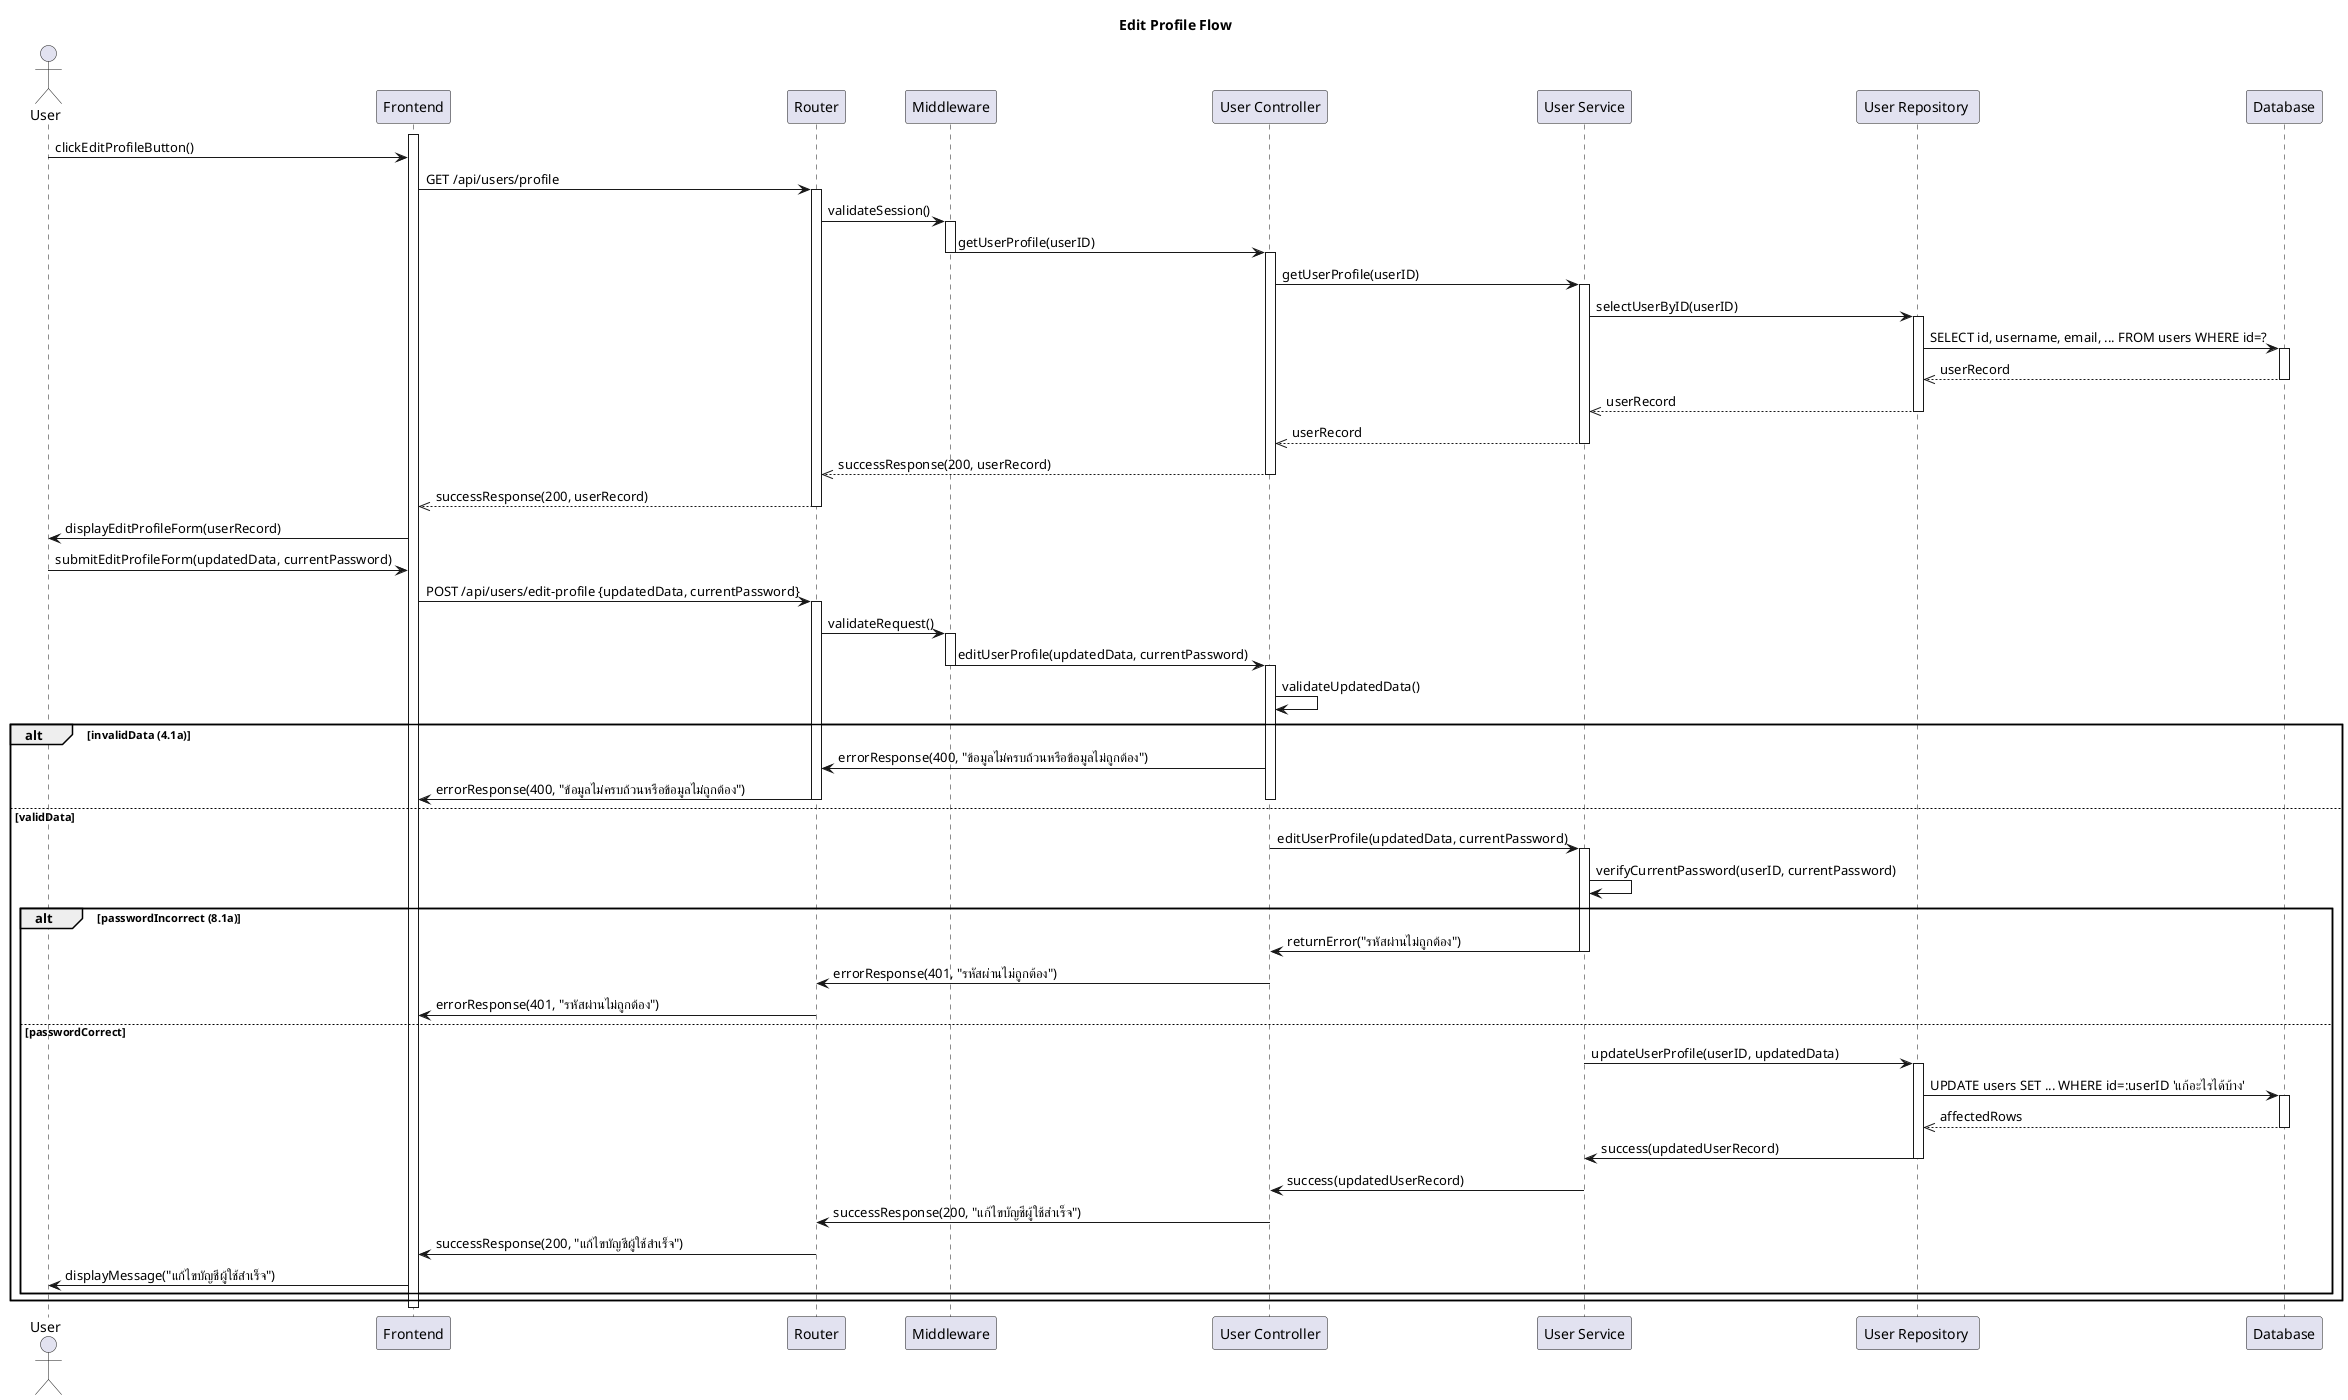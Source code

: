 @startuml
title Edit Profile Flow

actor User
participant "Frontend" as FE
participant Router
participant "Middleware" as MW
participant "User Controller" as Controller
participant "User Service" as Service
participant "User Repository " as Repository
participant "Database" as DB

'Retrieve User Profile'
activate FE
User -> FE: clickEditProfileButton()
FE -> Router: GET /api/users/profile
activate Router
Router -> MW: validateSession()
activate MW
MW -> Controller: getUserProfile(userID)
deactivate MW
activate Controller
Controller -> Service: getUserProfile(userID)

activate Service
Service -> Repository: selectUserByID(userID)
activate Repository
Repository -> DB: SELECT id, username, email, ... FROM users WHERE id=?
activate DB
DB -->> Repository: userRecord
deactivate DB
Repository -->> Service: userRecord
deactivate Repository
Service -->> Controller: userRecord
deactivate Service
Controller -->> Router: successResponse(200, userRecord)
deactivate Controller
Router -->> FE: successResponse(200, userRecord)
deactivate Router
FE -> User: displayEditProfileForm(userRecord)

'Submit Edited Profile'
User -> FE: submitEditProfileForm(updatedData, currentPassword)
FE -> Router: POST /api/users/edit-profile {updatedData, currentPassword}
activate Router
Router -> MW: validateRequest()
activate MW
MW -> Controller: editUserProfile(updatedData, currentPassword)
deactivate MW
activate Controller
Controller -> Controller: validateUpdatedData()
alt invalidData (4.1a)
    Controller -> Router: errorResponse(400, "ข้อมูลไม่ครบถ้วนหรือข้อมูลไม่ถูกต้อง")
    Router -> FE: errorResponse(400, "ข้อมูลไม่ครบถ้วนหรือข้อมูลไม่ถูกต้อง")
    deactivate Controller
    deactivate Router
else validData
    Controller -> Service: editUserProfile(updatedData, currentPassword)
    activate Service
    Service -> Service: verifyCurrentPassword(userID, currentPassword)
    alt passwordIncorrect (8.1a)
        Service -> Controller: returnError("รหัสผ่านไม่ถูกต้อง")
        deactivate Service
        Controller -> Router: errorResponse(401, "รหัสผ่านไม่ถูกต้อง")
        Router -> FE: errorResponse(401, "รหัสผ่านไม่ถูกต้อง")
        deactivate Controller
        deactivate MW
        deactivate Router
    else passwordCorrect
        Service -> Repository: updateUserProfile(userID, updatedData)
        activate Repository
        Repository -> DB: UPDATE users SET ... WHERE id=:userID 'แก้อะไรได้บ้าง'
        activate DB
        DB -->> Repository: affectedRows
        deactivate DB
            Repository -> Service: success(updatedUserRecord)
            deactivate Repository
            Service -> Controller: success(updatedUserRecord)
            deactivate Service
            Controller -> Router: successResponse(200, "แก้ไขบัญชีผู้ใช้สำเร็จ")
            Router -> FE: successResponse(200, "แก้ไขบัญชีผู้ใช้สำเร็จ")
            deactivate Controller
            deactivate MW
            deactivate Router
            FE -> User: displayMessage("แก้ไขบัญชีผู้ใช้สำเร็จ")
    end
end
deactivate FE

@enduml
